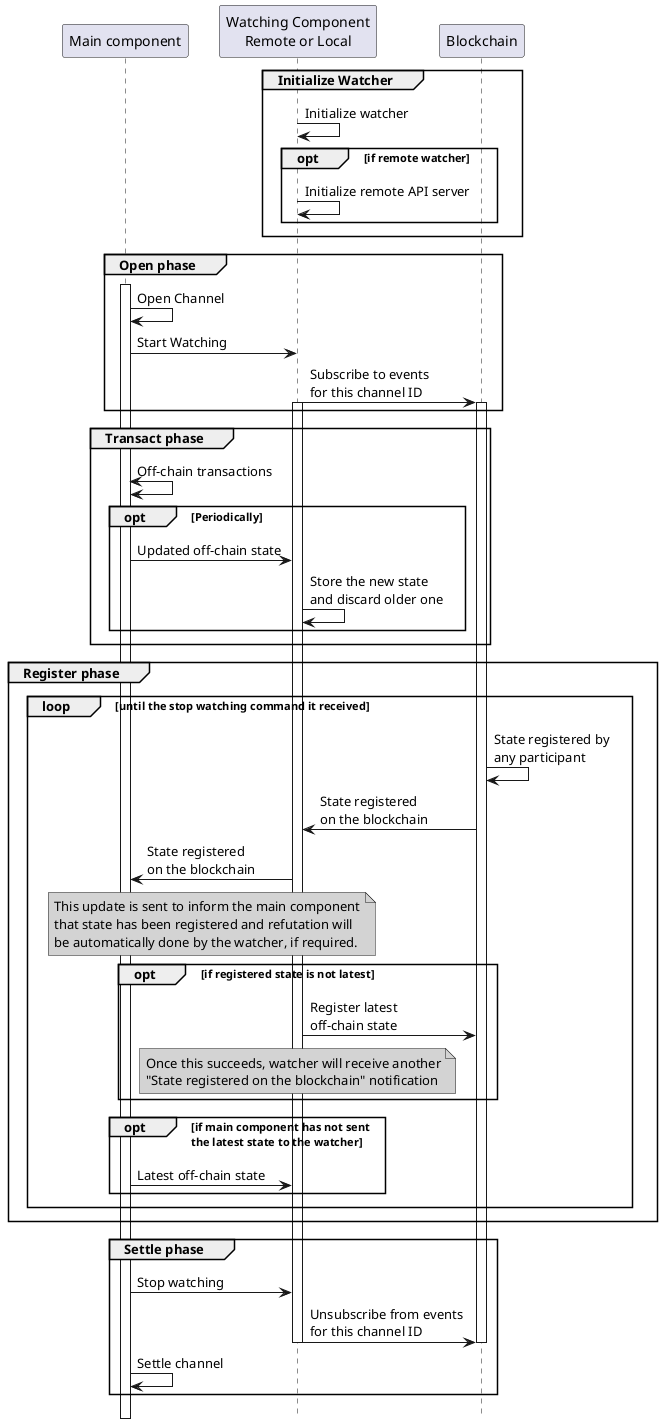 .. SPDX-FileCopyrightText: 2021 Hyperledger
   SPDX-License-Identifier: CC-BY-4.0

@startuml watcher
!pragma teoz true
hide footbox

participant "Main component" as main_component
participant "Watching Component\nRemote or Local" as watcher
participant "Blockchain" as blockchain

group Initialize Watcher
watcher -> watcher: Initialize watcher

opt if remote watcher
watcher -> watcher: Initialize remote API server
end


end

group Open phase
activate main_component
main_component -> main_component: Open Channel
main_component -> watcher: Start Watching
watcher -> blockchain: Subscribe to events\nfor this channel ID
activate watcher
activate blockchain
end

group Transact phase 
main_component <-> main_component: Off-chain transactions
opt Periodically
main_component -> watcher: Updated off-chain state
watcher -> watcher: Store the new state\nand discard older one
end
end

group Register phase
loop until the stop watching command it received
blockchain -> blockchain: State registered by\nany participant
watcher <- blockchain: State registered\non the blockchain
main_component <- watcher: State registered\non the blockchain
note over main_component, watcher #LightGray
This update is sent to inform the main component
that state has been registered and refutation will
be automatically done by the watcher, if required.
end note
opt if registered state is not latest
watcher -> blockchain: Register latest\noff-chain state
note over watcher #LightGray
Once this succeeds, watcher will receive another
"State registered on the blockchain" notification
end note
end
opt if main component has not sent\nthe latest state to the watcher
main_component -> watcher: Latest off-chain state
end
end
end


group Settle phase 
main_component -> watcher: Stop watching
watcher -> blockchain: Unsubscribe from events\nfor this channel ID
deactivate blockchain
deactivate watcher
main_component -> main_component: Settle channel
end



@enduml
